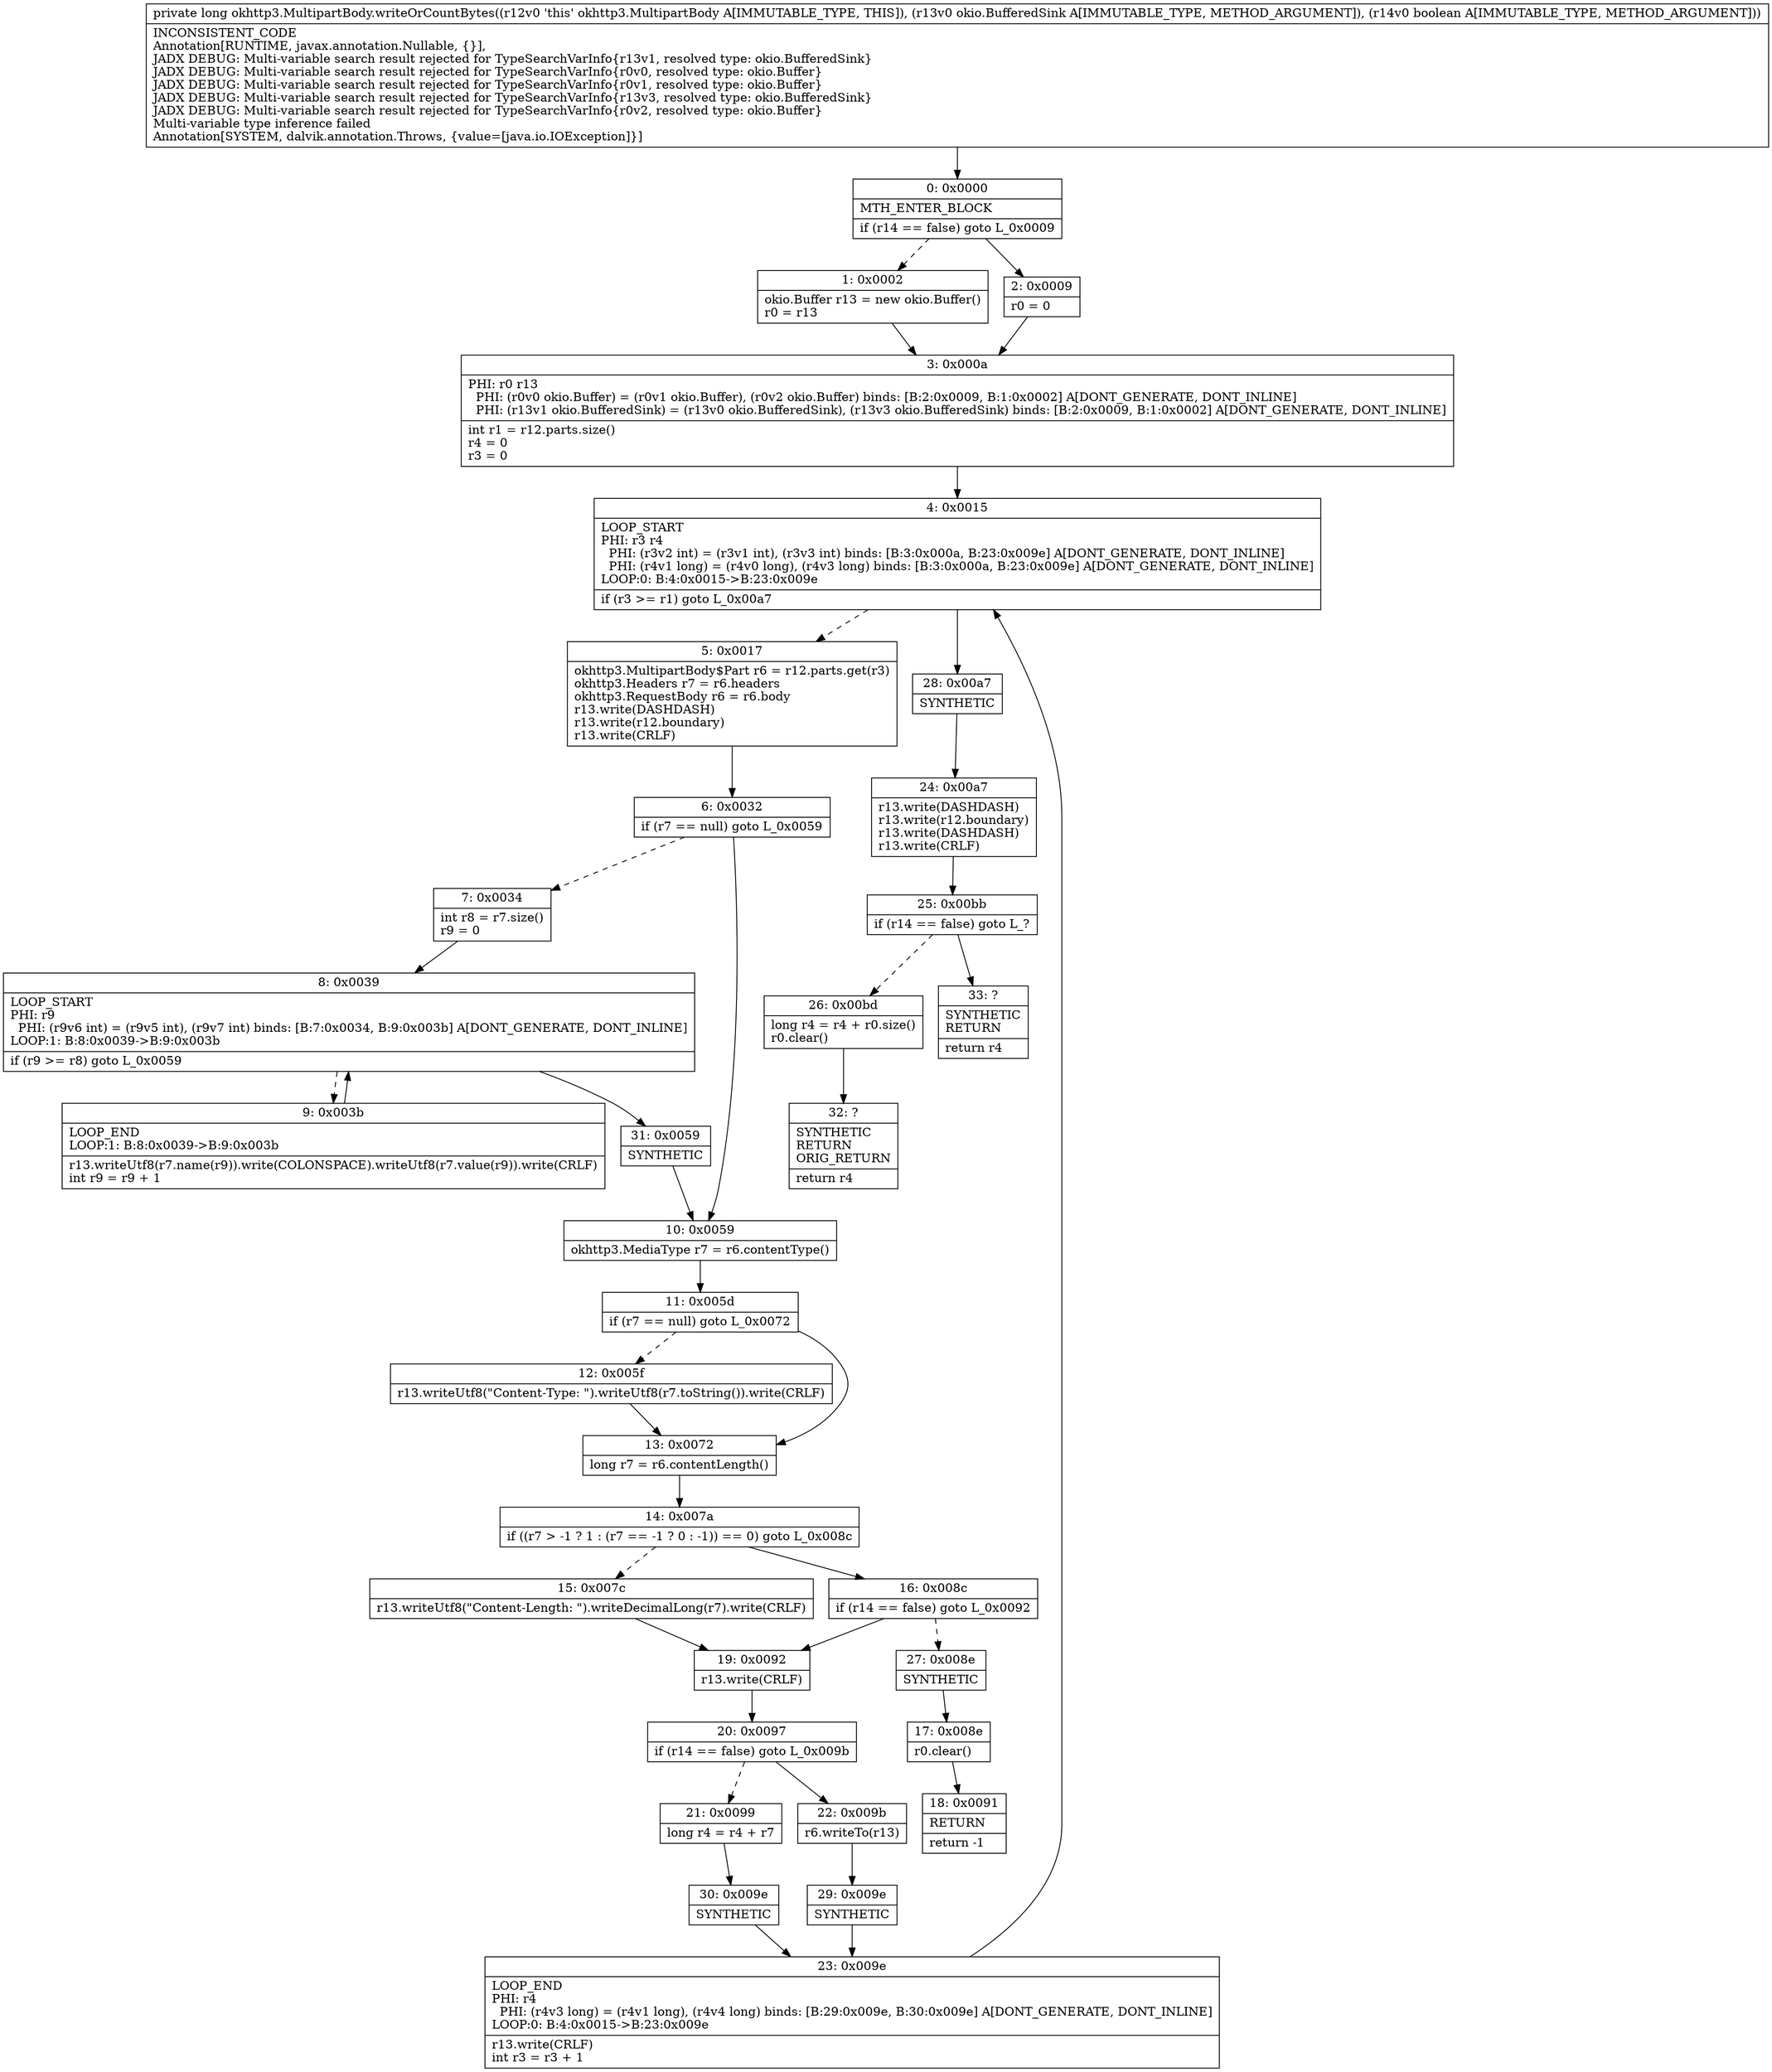 digraph "CFG forokhttp3.MultipartBody.writeOrCountBytes(Lokio\/BufferedSink;Z)J" {
Node_0 [shape=record,label="{0\:\ 0x0000|MTH_ENTER_BLOCK\l|if (r14 == false) goto L_0x0009\l}"];
Node_1 [shape=record,label="{1\:\ 0x0002|okio.Buffer r13 = new okio.Buffer()\lr0 = r13\l}"];
Node_2 [shape=record,label="{2\:\ 0x0009|r0 = 0\l}"];
Node_3 [shape=record,label="{3\:\ 0x000a|PHI: r0 r13 \l  PHI: (r0v0 okio.Buffer) = (r0v1 okio.Buffer), (r0v2 okio.Buffer) binds: [B:2:0x0009, B:1:0x0002] A[DONT_GENERATE, DONT_INLINE]\l  PHI: (r13v1 okio.BufferedSink) = (r13v0 okio.BufferedSink), (r13v3 okio.BufferedSink) binds: [B:2:0x0009, B:1:0x0002] A[DONT_GENERATE, DONT_INLINE]\l|int r1 = r12.parts.size()\lr4 = 0\lr3 = 0\l}"];
Node_4 [shape=record,label="{4\:\ 0x0015|LOOP_START\lPHI: r3 r4 \l  PHI: (r3v2 int) = (r3v1 int), (r3v3 int) binds: [B:3:0x000a, B:23:0x009e] A[DONT_GENERATE, DONT_INLINE]\l  PHI: (r4v1 long) = (r4v0 long), (r4v3 long) binds: [B:3:0x000a, B:23:0x009e] A[DONT_GENERATE, DONT_INLINE]\lLOOP:0: B:4:0x0015\-\>B:23:0x009e\l|if (r3 \>= r1) goto L_0x00a7\l}"];
Node_5 [shape=record,label="{5\:\ 0x0017|okhttp3.MultipartBody$Part r6 = r12.parts.get(r3)\lokhttp3.Headers r7 = r6.headers\lokhttp3.RequestBody r6 = r6.body\lr13.write(DASHDASH)\lr13.write(r12.boundary)\lr13.write(CRLF)\l}"];
Node_6 [shape=record,label="{6\:\ 0x0032|if (r7 == null) goto L_0x0059\l}"];
Node_7 [shape=record,label="{7\:\ 0x0034|int r8 = r7.size()\lr9 = 0\l}"];
Node_8 [shape=record,label="{8\:\ 0x0039|LOOP_START\lPHI: r9 \l  PHI: (r9v6 int) = (r9v5 int), (r9v7 int) binds: [B:7:0x0034, B:9:0x003b] A[DONT_GENERATE, DONT_INLINE]\lLOOP:1: B:8:0x0039\-\>B:9:0x003b\l|if (r9 \>= r8) goto L_0x0059\l}"];
Node_9 [shape=record,label="{9\:\ 0x003b|LOOP_END\lLOOP:1: B:8:0x0039\-\>B:9:0x003b\l|r13.writeUtf8(r7.name(r9)).write(COLONSPACE).writeUtf8(r7.value(r9)).write(CRLF)\lint r9 = r9 + 1\l}"];
Node_10 [shape=record,label="{10\:\ 0x0059|okhttp3.MediaType r7 = r6.contentType()\l}"];
Node_11 [shape=record,label="{11\:\ 0x005d|if (r7 == null) goto L_0x0072\l}"];
Node_12 [shape=record,label="{12\:\ 0x005f|r13.writeUtf8(\"Content\-Type: \").writeUtf8(r7.toString()).write(CRLF)\l}"];
Node_13 [shape=record,label="{13\:\ 0x0072|long r7 = r6.contentLength()\l}"];
Node_14 [shape=record,label="{14\:\ 0x007a|if ((r7 \> \-1 ? 1 : (r7 == \-1 ? 0 : \-1)) == 0) goto L_0x008c\l}"];
Node_15 [shape=record,label="{15\:\ 0x007c|r13.writeUtf8(\"Content\-Length: \").writeDecimalLong(r7).write(CRLF)\l}"];
Node_16 [shape=record,label="{16\:\ 0x008c|if (r14 == false) goto L_0x0092\l}"];
Node_17 [shape=record,label="{17\:\ 0x008e|r0.clear()\l}"];
Node_18 [shape=record,label="{18\:\ 0x0091|RETURN\l|return \-1\l}"];
Node_19 [shape=record,label="{19\:\ 0x0092|r13.write(CRLF)\l}"];
Node_20 [shape=record,label="{20\:\ 0x0097|if (r14 == false) goto L_0x009b\l}"];
Node_21 [shape=record,label="{21\:\ 0x0099|long r4 = r4 + r7\l}"];
Node_22 [shape=record,label="{22\:\ 0x009b|r6.writeTo(r13)\l}"];
Node_23 [shape=record,label="{23\:\ 0x009e|LOOP_END\lPHI: r4 \l  PHI: (r4v3 long) = (r4v1 long), (r4v4 long) binds: [B:29:0x009e, B:30:0x009e] A[DONT_GENERATE, DONT_INLINE]\lLOOP:0: B:4:0x0015\-\>B:23:0x009e\l|r13.write(CRLF)\lint r3 = r3 + 1\l}"];
Node_24 [shape=record,label="{24\:\ 0x00a7|r13.write(DASHDASH)\lr13.write(r12.boundary)\lr13.write(DASHDASH)\lr13.write(CRLF)\l}"];
Node_25 [shape=record,label="{25\:\ 0x00bb|if (r14 == false) goto L_?\l}"];
Node_26 [shape=record,label="{26\:\ 0x00bd|long r4 = r4 + r0.size()\lr0.clear()\l}"];
Node_27 [shape=record,label="{27\:\ 0x008e|SYNTHETIC\l}"];
Node_28 [shape=record,label="{28\:\ 0x00a7|SYNTHETIC\l}"];
Node_29 [shape=record,label="{29\:\ 0x009e|SYNTHETIC\l}"];
Node_30 [shape=record,label="{30\:\ 0x009e|SYNTHETIC\l}"];
Node_31 [shape=record,label="{31\:\ 0x0059|SYNTHETIC\l}"];
Node_32 [shape=record,label="{32\:\ ?|SYNTHETIC\lRETURN\lORIG_RETURN\l|return r4\l}"];
Node_33 [shape=record,label="{33\:\ ?|SYNTHETIC\lRETURN\l|return r4\l}"];
MethodNode[shape=record,label="{private long okhttp3.MultipartBody.writeOrCountBytes((r12v0 'this' okhttp3.MultipartBody A[IMMUTABLE_TYPE, THIS]), (r13v0 okio.BufferedSink A[IMMUTABLE_TYPE, METHOD_ARGUMENT]), (r14v0 boolean A[IMMUTABLE_TYPE, METHOD_ARGUMENT]))  | INCONSISTENT_CODE\lAnnotation[RUNTIME, javax.annotation.Nullable, \{\}], \lJADX DEBUG: Multi\-variable search result rejected for TypeSearchVarInfo\{r13v1, resolved type: okio.BufferedSink\}\lJADX DEBUG: Multi\-variable search result rejected for TypeSearchVarInfo\{r0v0, resolved type: okio.Buffer\}\lJADX DEBUG: Multi\-variable search result rejected for TypeSearchVarInfo\{r0v1, resolved type: okio.Buffer\}\lJADX DEBUG: Multi\-variable search result rejected for TypeSearchVarInfo\{r13v3, resolved type: okio.BufferedSink\}\lJADX DEBUG: Multi\-variable search result rejected for TypeSearchVarInfo\{r0v2, resolved type: okio.Buffer\}\lMulti\-variable type inference failed\lAnnotation[SYSTEM, dalvik.annotation.Throws, \{value=[java.io.IOException]\}]\l}"];
MethodNode -> Node_0;
Node_0 -> Node_1[style=dashed];
Node_0 -> Node_2;
Node_1 -> Node_3;
Node_2 -> Node_3;
Node_3 -> Node_4;
Node_4 -> Node_5[style=dashed];
Node_4 -> Node_28;
Node_5 -> Node_6;
Node_6 -> Node_7[style=dashed];
Node_6 -> Node_10;
Node_7 -> Node_8;
Node_8 -> Node_9[style=dashed];
Node_8 -> Node_31;
Node_9 -> Node_8;
Node_10 -> Node_11;
Node_11 -> Node_12[style=dashed];
Node_11 -> Node_13;
Node_12 -> Node_13;
Node_13 -> Node_14;
Node_14 -> Node_15[style=dashed];
Node_14 -> Node_16;
Node_15 -> Node_19;
Node_16 -> Node_19;
Node_16 -> Node_27[style=dashed];
Node_17 -> Node_18;
Node_19 -> Node_20;
Node_20 -> Node_21[style=dashed];
Node_20 -> Node_22;
Node_21 -> Node_30;
Node_22 -> Node_29;
Node_23 -> Node_4;
Node_24 -> Node_25;
Node_25 -> Node_26[style=dashed];
Node_25 -> Node_33;
Node_26 -> Node_32;
Node_27 -> Node_17;
Node_28 -> Node_24;
Node_29 -> Node_23;
Node_30 -> Node_23;
Node_31 -> Node_10;
}

